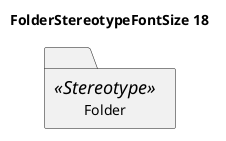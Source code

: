 @startuml
'!include ../../../plantuml-styles/plantuml-ae-skinparam-ex.iuml

skinparam FolderStereotypeFontSize 18

title FolderStereotypeFontSize 18

folder Folder <<Stereotype>>
@enduml